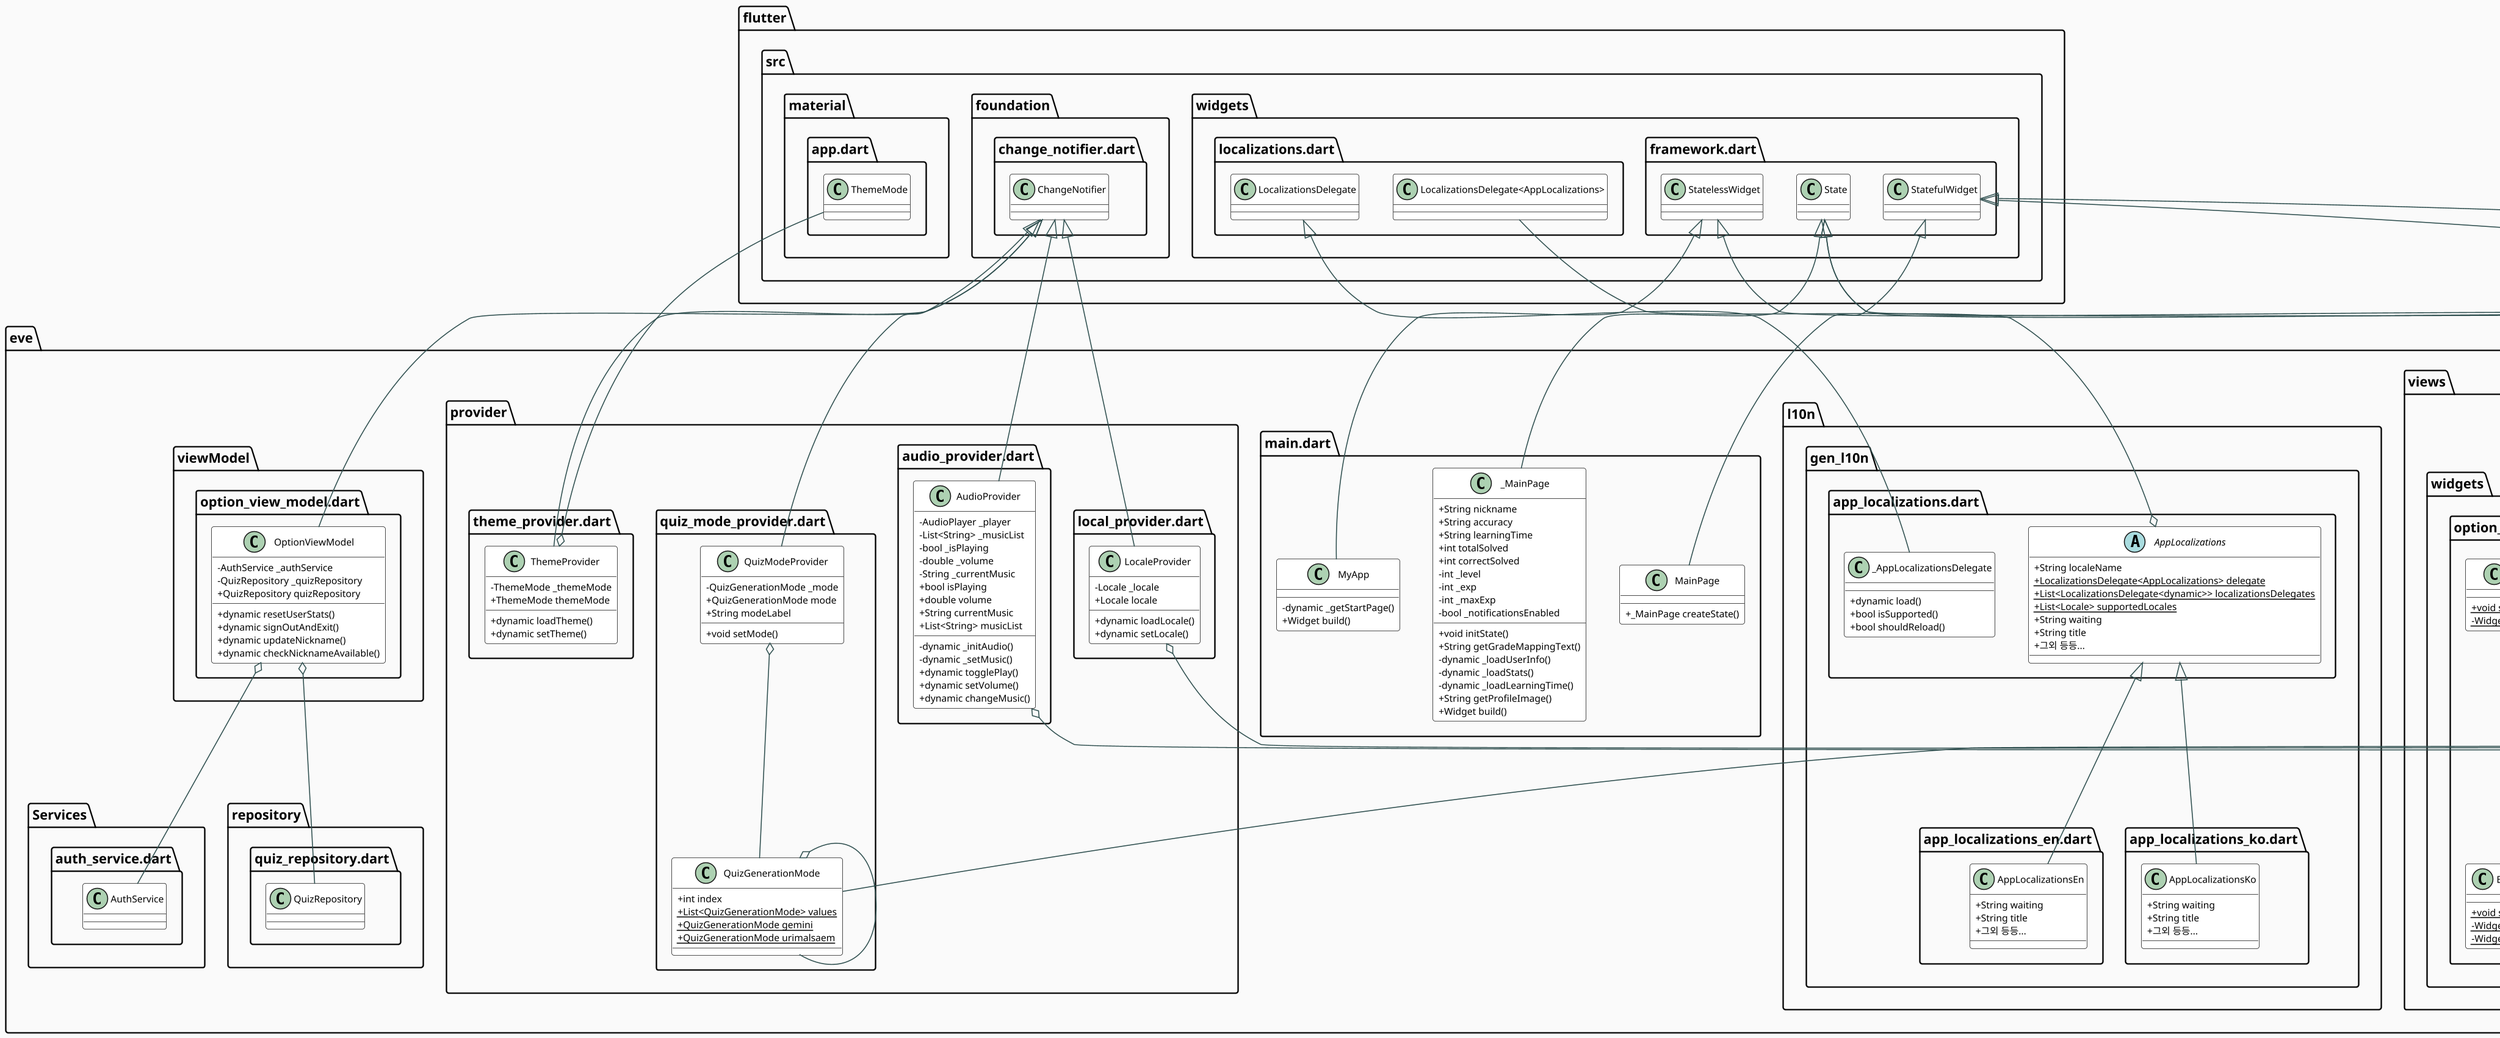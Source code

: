 @startuml
' 💄 시각 정돈용 설정
skinparam classAttributeIconSize 0
skinparam ClassFontSize 11
skinparam ClassAttributeFontSize 10
skinparam ClassStereotypeFontSize 9
skinparam BackgroundColor #FAFAFA
skinparam ArrowColor DarkSlateGray
skinparam ClassBackgroundColor White
skinparam Shadowing false
skinparam dpi 150

' 💡 패키지 단위로 그룹핑
set namespaceSeparator ::

class "eve::firebase_options.dart::DefaultFirebaseOptions" {
  {static} +FirebaseOptions android
  {static} +FirebaseOptions currentPlatform
}

"eve::firebase_options.dart::DefaultFirebaseOptions" o-- "firebase_core_platform_interface::firebase_core_platform_interface.dart::FirebaseOptions"

abstract class "eve::l10n::gen_l10n::app_localizations.dart::AppLocalizations" {
  +String localeName
  {static} +LocalizationsDelegate<AppLocalizations> delegate
  {static} +List<LocalizationsDelegate<dynamic>> localizationsDelegates
  {static} +List<Locale> supportedLocales
  +String waiting
  +String title
  +그외 등등...
}

"eve::l10n::gen_l10n::app_localizations.dart::AppLocalizations" o-- "flutter::src::widgets::localizations.dart::LocalizationsDelegate<AppLocalizations>"

class "eve::l10n::gen_l10n::app_localizations.dart::_AppLocalizationsDelegate" {
  +dynamic load()
  +bool isSupported()
  +bool shouldReload()
}

"flutter::src::widgets::localizations.dart::LocalizationsDelegate" <|-- "eve::l10n::gen_l10n::app_localizations.dart::_AppLocalizationsDelegate"

class "eve::l10n::gen_l10n::app_localizations_en.dart::AppLocalizationsEn" {
  +String waiting
  +String title
  +그외 등등...
}

"eve::l10n::gen_l10n::app_localizations.dart::AppLocalizations" <|-- "eve::l10n::gen_l10n::app_localizations_en.dart::AppLocalizationsEn"

class "eve::l10n::gen_l10n::app_localizations_ko.dart::AppLocalizationsKo" {
  +String waiting
  +String title
  +그외 등등...
}

"eve::l10n::gen_l10n::app_localizations.dart::AppLocalizations" <|-- "eve::l10n::gen_l10n::app_localizations_ko.dart::AppLocalizationsKo"

class "eve::main.dart::MyApp" {
  -dynamic _getStartPage()
  +Widget build()
}

"flutter::src::widgets::framework.dart::StatelessWidget" <|-- "eve::main.dart::MyApp"

class "eve::main.dart::MainPage" {
  +_MainPage createState()
}

"flutter::src::widgets::framework.dart::StatefulWidget" <|-- "eve::main.dart::MainPage"

class "eve::main.dart::_MainPage" {
  +String nickname
  +String accuracy
  +String learningTime
  +int totalSolved
  +int correctSolved
  -int _level
  -int _exp
  -int _maxExp
  -bool _notificationsEnabled
  +void initState()
  +String getGradeMappingText()
  -dynamic _loadUserInfo()
  -dynamic _loadStats()
  -dynamic _loadLearningTime()
  +String getProfileImage()
  +Widget build()
}

"flutter::src::widgets::framework.dart::State" <|-- "eve::main.dart::_MainPage"


class "eve::provider::audio_provider.dart::AudioProvider" {
  -AudioPlayer _player
  -List<String> _musicList
  -bool _isPlaying
  -double _volume
  -String _currentMusic
  +bool isPlaying
  +double volume
  +String currentMusic
  +List<String> musicList
  -dynamic _initAudio()
  -dynamic _setMusic()
  +dynamic togglePlay()
  +dynamic setVolume()
  +dynamic changeMusic()
}

"eve::provider::audio_provider.dart::AudioProvider" o-- "audioplayers::src::audioplayer.dart::AudioPlayer"
"flutter::src::foundation::change_notifier.dart::ChangeNotifier" <|-- "eve::provider::audio_provider.dart::AudioProvider"

class "eve::provider::local_provider.dart::LocaleProvider" {
  -Locale _locale
  +Locale locale
  +dynamic loadLocale()
  +dynamic setLocale()
}

"eve::provider::local_provider.dart::LocaleProvider" o-- "dart::ui::Locale"
"flutter::src::foundation::change_notifier.dart::ChangeNotifier" <|-- "eve::provider::local_provider.dart::LocaleProvider"

class "eve::provider::quiz_mode_provider.dart::QuizModeProvider" {
  -QuizGenerationMode _mode
  +QuizGenerationMode mode
  +String modeLabel
  +void setMode()
}

"eve::provider::quiz_mode_provider.dart::QuizModeProvider" o-- "eve::provider::quiz_mode_provider.dart::QuizGenerationMode"
"flutter::src::foundation::change_notifier.dart::ChangeNotifier" <|-- "eve::provider::quiz_mode_provider.dart::QuizModeProvider"

class "eve::provider::quiz_mode_provider.dart::QuizGenerationMode" {
  +int index
  {static} +List<QuizGenerationMode> values
  {static} +QuizGenerationMode gemini
  {static} +QuizGenerationMode urimalsaem
}

"eve::provider::quiz_mode_provider.dart::QuizGenerationMode" o-- "eve::provider::quiz_mode_provider.dart::QuizGenerationMode"
"dart::core::Enum" <|-- "eve::provider::quiz_mode_provider.dart::QuizGenerationMode"

class "eve::provider::theme_provider.dart::ThemeProvider" {
  -ThemeMode _themeMode
  +ThemeMode themeMode
  +dynamic loadTheme()
  +dynamic setTheme()
}

"eve::provider::theme_provider.dart::ThemeProvider" o-- "flutter::src::material::app.dart::ThemeMode"
"flutter::src::foundation::change_notifier.dart::ChangeNotifier" <|-- "eve::provider::theme_provider.dart::ThemeProvider"

class "eve::viewModel::option_view_model.dart::OptionViewModel" {
  -AuthService _authService
  -QuizRepository _quizRepository
  +QuizRepository quizRepository
  +dynamic resetUserStats()
  +dynamic signOutAndExit()
  +dynamic updateNickname()
  +dynamic checkNicknameAvailable()
}

"eve::viewModel::option_view_model.dart::OptionViewModel" o-- "eve::Services::auth_service.dart::AuthService"
"eve::viewModel::option_view_model.dart::OptionViewModel" o-- "eve::repository::quiz_repository.dart::QuizRepository"
"flutter::src::foundation::change_notifier.dart::ChangeNotifier" <|-- "eve::viewModel::option_view_model.dart::OptionViewModel"

class "eve::views::pages::option_page.dart::OptionPage" {
  +State<OptionPage> createState()
}

"flutter::src::widgets::framework.dart::StatefulWidget" <|-- "eve::views::pages::option_page.dart::OptionPage"

class "eve::views::pages::option_page.dart::_OptionPageState" {
  -String _nickname
  -String _email
  -int _level
  -int _exp
  -int _maxExp
  +void initState()
  -dynamic _loadUserInfo()
  +String getProfileImage()
  +Widget build()
  -Widget _buildProfileSection()
  -Widget _buildExpBar()
  -Widget _buildOptionCard()
}

"flutter::src::widgets::framework.dart::State" <|-- "eve::views::pages::option_page.dart::_OptionPageState"

class "eve::views::pages::quiz_option_page.dart::QuizOptionPage" {
  +State<QuizOptionPage> createState()
}

"flutter::src::widgets::framework.dart::StatefulWidget" <|-- "eve::views::pages::quiz_option_page.dart::QuizOptionPage"

class "eve::views::pages::quiz_option_page.dart::_QuizOptionPageState" {
  +void initState()
  +Widget build()
  -Widget _buildOptionCard()
}

"flutter::src::widgets::framework.dart::State" <|-- "eve::views::pages::quiz_option_page.dart::_QuizOptionPageState"

class "eve::views::widgets::option_widget.dart::OptionTile" {
  +String title
  +void Function() onTap
  +Widget build()
}

"eve::views::widgets::option_widget.dart::OptionTile" o-- "dart::ui::void Function()"
"flutter::src::widgets::framework.dart::StatelessWidget" <|-- "eve::views::widgets::option_widget.dart::OptionTile"

class "eve::views::widgets::option_widget.dart::SoundDialog" {
  {static} +void show()
  {static} -Widget _dialogHeader()
}

class "eve::views::widgets::option_widget.dart::LanguageDialog" {
  {static} +void show()
  {static} -Widget _dialogHeader()
  {static} -Widget _languageOption()
}

class "eve::views::widgets::option_widget.dart::BackgroundDialog" {
  {static} +void show()
  {static} -Widget _dialogHeader()
  {static} -Widget _themeOption()
}

class "eve::views::widgets::option_widget.dart::NicknameDialog" {
  {static} +void show()
  {static} -Widget _dialogHeader()
}


@enduml